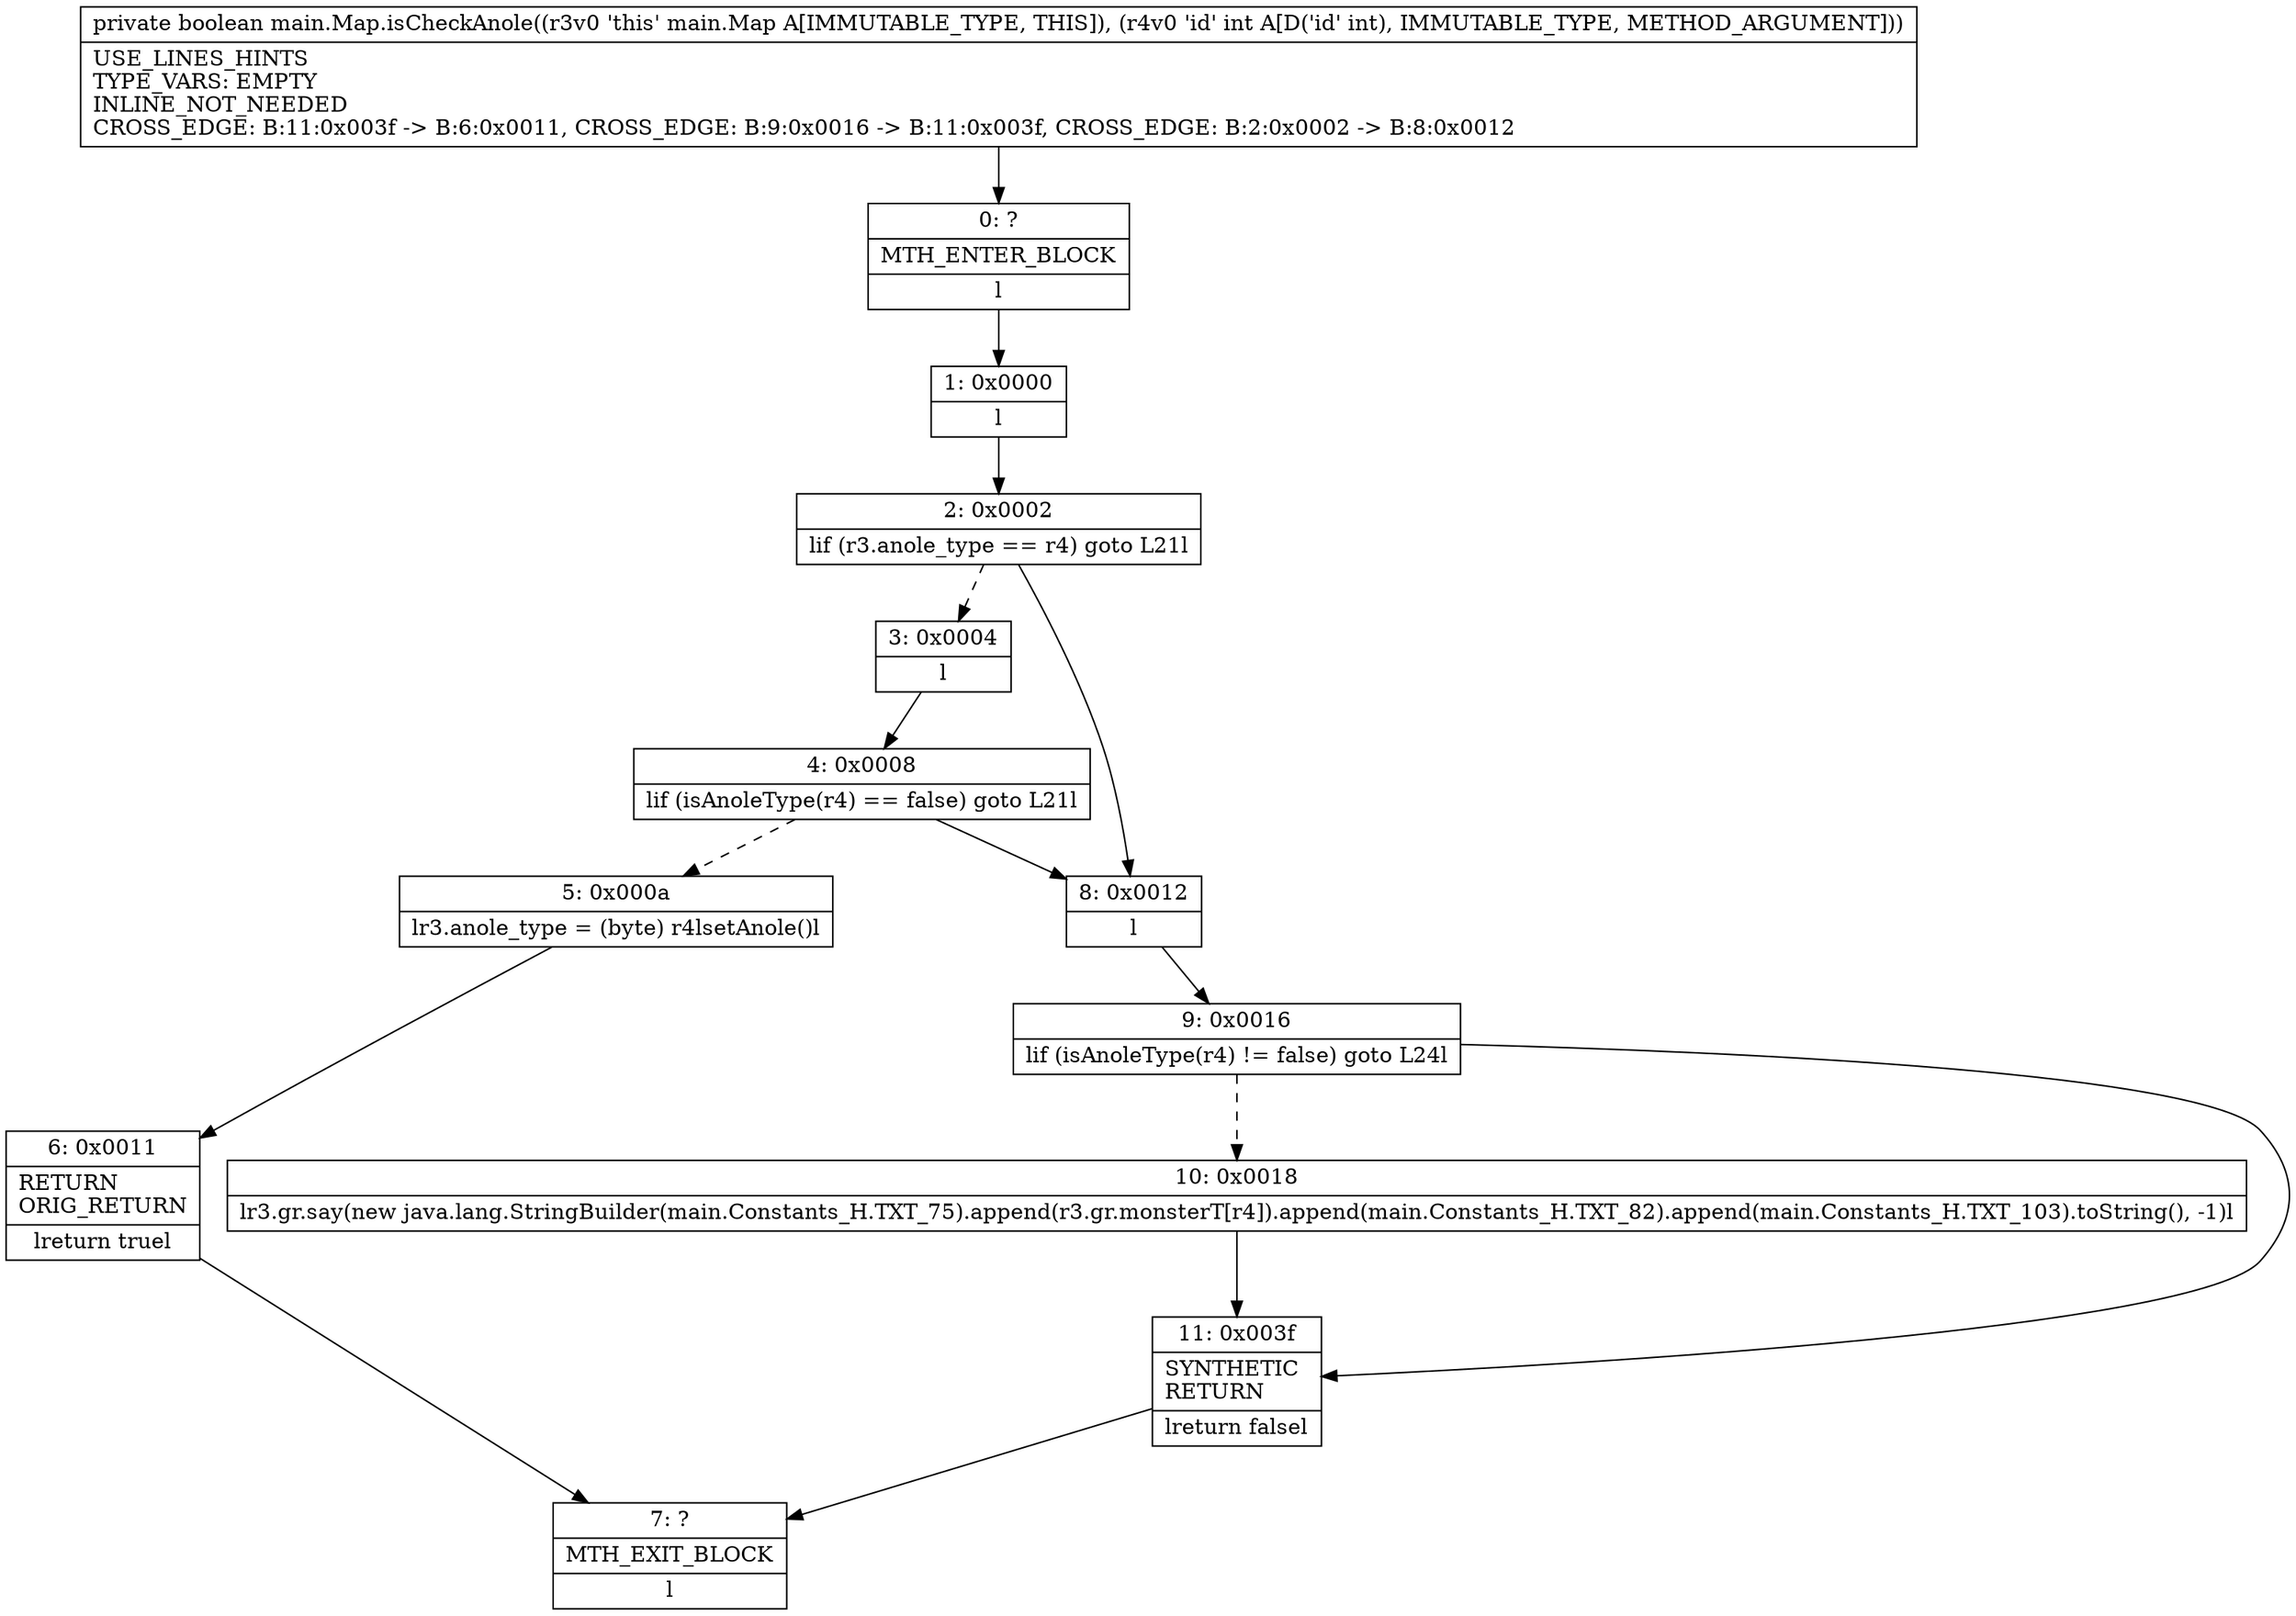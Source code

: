 digraph "CFG formain.Map.isCheckAnole(I)Z" {
Node_0 [shape=record,label="{0\:\ ?|MTH_ENTER_BLOCK\l|l}"];
Node_1 [shape=record,label="{1\:\ 0x0000|l}"];
Node_2 [shape=record,label="{2\:\ 0x0002|lif (r3.anole_type == r4) goto L21l}"];
Node_3 [shape=record,label="{3\:\ 0x0004|l}"];
Node_4 [shape=record,label="{4\:\ 0x0008|lif (isAnoleType(r4) == false) goto L21l}"];
Node_5 [shape=record,label="{5\:\ 0x000a|lr3.anole_type = (byte) r4lsetAnole()l}"];
Node_6 [shape=record,label="{6\:\ 0x0011|RETURN\lORIG_RETURN\l|lreturn truel}"];
Node_7 [shape=record,label="{7\:\ ?|MTH_EXIT_BLOCK\l|l}"];
Node_8 [shape=record,label="{8\:\ 0x0012|l}"];
Node_9 [shape=record,label="{9\:\ 0x0016|lif (isAnoleType(r4) != false) goto L24l}"];
Node_10 [shape=record,label="{10\:\ 0x0018|lr3.gr.say(new java.lang.StringBuilder(main.Constants_H.TXT_75).append(r3.gr.monsterT[r4]).append(main.Constants_H.TXT_82).append(main.Constants_H.TXT_103).toString(), \-1)l}"];
Node_11 [shape=record,label="{11\:\ 0x003f|SYNTHETIC\lRETURN\l|lreturn falsel}"];
MethodNode[shape=record,label="{private boolean main.Map.isCheckAnole((r3v0 'this' main.Map A[IMMUTABLE_TYPE, THIS]), (r4v0 'id' int A[D('id' int), IMMUTABLE_TYPE, METHOD_ARGUMENT]))  | USE_LINES_HINTS\lTYPE_VARS: EMPTY\lINLINE_NOT_NEEDED\lCROSS_EDGE: B:11:0x003f \-\> B:6:0x0011, CROSS_EDGE: B:9:0x0016 \-\> B:11:0x003f, CROSS_EDGE: B:2:0x0002 \-\> B:8:0x0012\l}"];
MethodNode -> Node_0;
Node_0 -> Node_1;
Node_1 -> Node_2;
Node_2 -> Node_3[style=dashed];
Node_2 -> Node_8;
Node_3 -> Node_4;
Node_4 -> Node_5[style=dashed];
Node_4 -> Node_8;
Node_5 -> Node_6;
Node_6 -> Node_7;
Node_8 -> Node_9;
Node_9 -> Node_10[style=dashed];
Node_9 -> Node_11;
Node_10 -> Node_11;
Node_11 -> Node_7;
}

